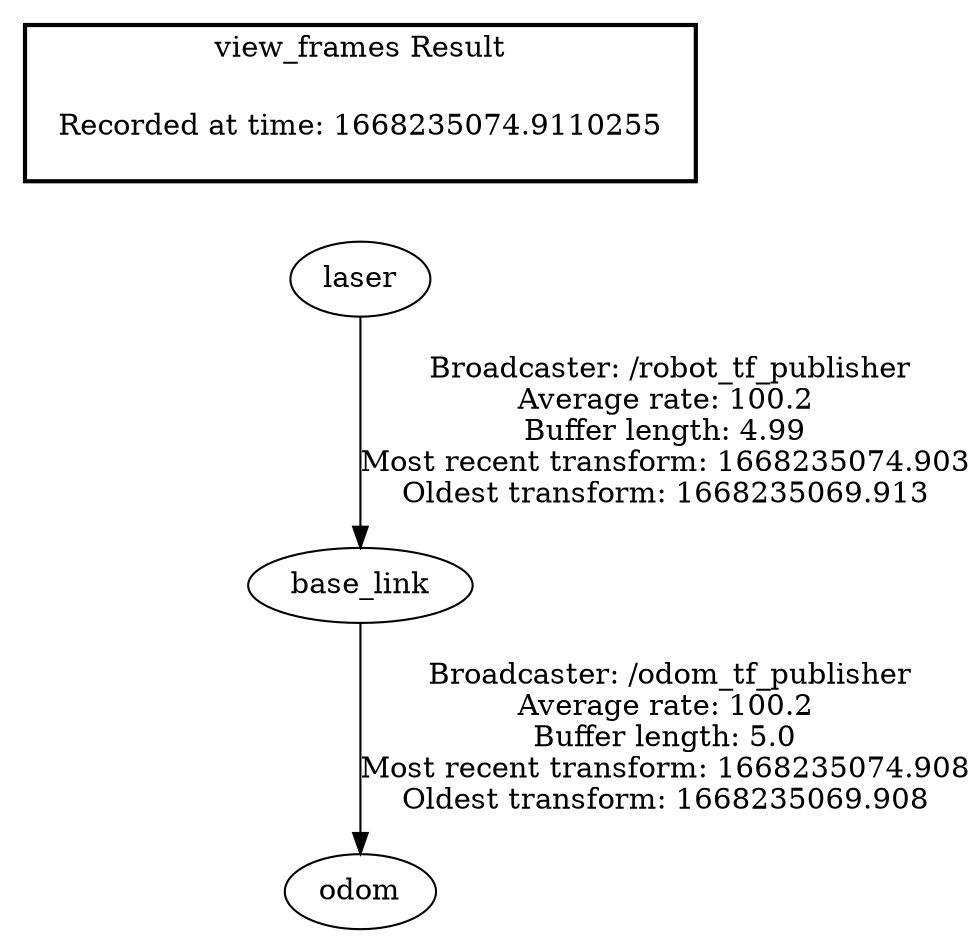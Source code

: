 digraph G {
"base_link" -> "odom"[label=" Broadcaster: /odom_tf_publisher\nAverage rate: 100.2\nBuffer length: 5.0\nMost recent transform: 1668235074.908\nOldest transform: 1668235069.908\n"];
"laser" -> "base_link"[label=" Broadcaster: /robot_tf_publisher\nAverage rate: 100.2\nBuffer length: 4.99\nMost recent transform: 1668235074.903\nOldest transform: 1668235069.913\n"];
edge [style=invis];
 subgraph cluster_legend { style=bold; color=black; label ="view_frames Result";
"Recorded at time: 1668235074.9110255"[ shape=plaintext ] ;
}->"laser";
}